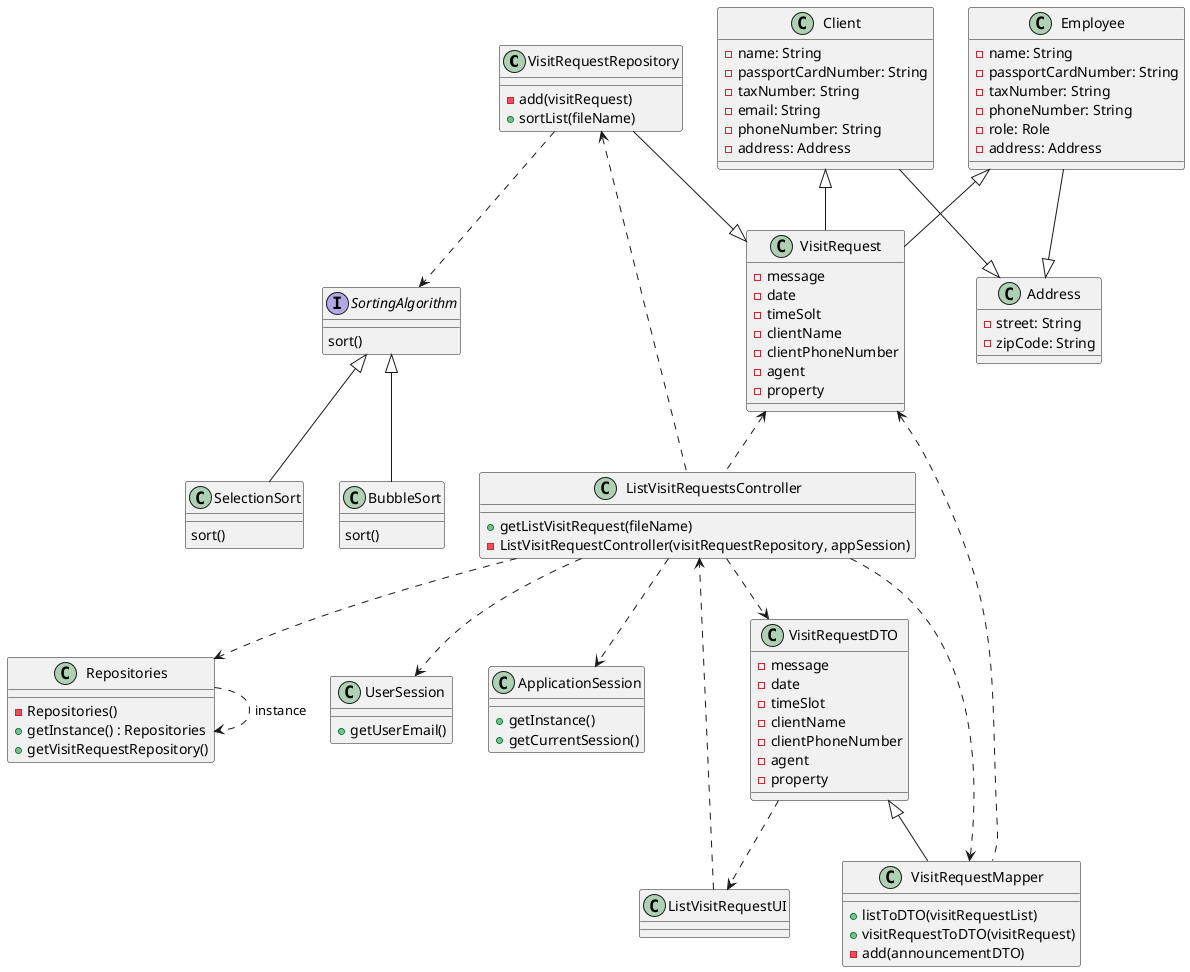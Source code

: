 @startuml
'https://plantuml.com/sequence-diagram

@startuml

class VisitRequestRepository{
-add(visitRequest)
+sortList(fileName)
}

class VisitRequest{
-message
-date
-timeSolt
-clientName
-clientPhoneNumber
-agent
-property
}

interface SortingAlgorithm{
sort()
}

class BubbleSort{
sort()
}

class SelectionSort{
sort()
}

class ListVisitRequestsController{
+getListVisitRequest(fileName)
-ListVisitRequestController(visitRequestRepository, appSession)
}

class Client{
-name: String
-passportCardNumber: String
-taxNumber: String
-email: String
-phoneNumber: String
-address: Address
}

class Employee{
-name: String
-passportCardNumber: String
-taxNumber: String
-phoneNumber: String
-role: Role
-address: Address
}

class Repositories{
-Repositories()
+getInstance() : Repositories
+getVisitRequestRepository()
}

class VisitRequestDTO{
-message
-date
-timeSlot
-clientName
-clientPhoneNumber
-agent
-property
}

class ListVisitRequestUI{
}

class UserSession{
+getUserEmail()
}

class VisitRequestMapper{
+listToDTO(visitRequestList)
+visitRequestToDTO(visitRequest)
-add(announcementDTO)
}

class Address{
-street: String
-zipCode: String
}

class ApplicationSession{
+getInstance()
+getCurrentSession()
}








VisitRequestRepository --|> VisitRequest
VisitRequestRepository ..> SortingAlgorithm
VisitRequestRepository <.. ListVisitRequestsController
VisitRequest <.. VisitRequestMapper
VisitRequest <.. ListVisitRequestsController
SortingAlgorithm <|-- SelectionSort
SortingAlgorithm <|-- BubbleSort
ListVisitRequestsController ..>UserSession
ListVisitRequestsController ..> VisitRequestMapper
ListVisitRequestsController ..> ApplicationSession
ListVisitRequestsController ..> Repositories
ListVisitRequestsController ..> VisitRequestDTO
Client --|> Address
Client <|-- VisitRequest
Employee <|-- VisitRequest
Employee --|> Address
Repositories ..> Repositories :instance
VisitRequestDTO <|-- VisitRequestMapper
VisitRequestDTO ..> ListVisitRequestUI
ListVisitRequestUI ..> ListVisitRequestsController

@enduml